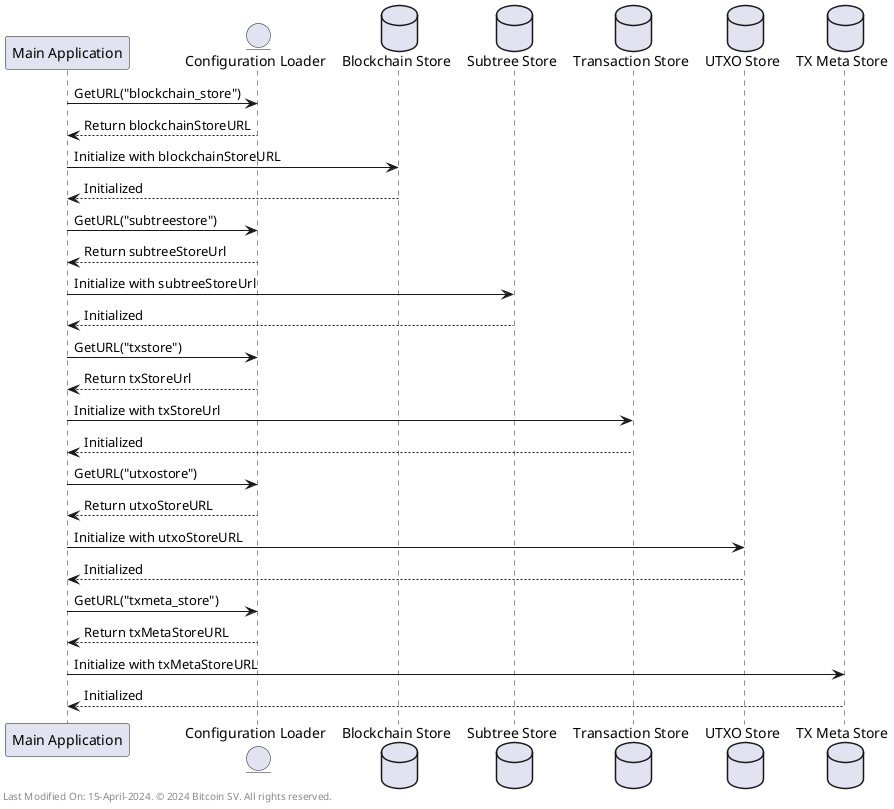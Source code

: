 @startuml ChainIntegrity Initialization

participant "Main Application" as Main
entity "Configuration Loader" as ConfigLoader
database "Blockchain Store" as BlockchainDB
database "Subtree Store" as SubtreeStore
database "Transaction Store" as TxStore
database "UTXO Store" as UTXOStore
database "TX Meta Store" as TxMetaStore

Main -> ConfigLoader: GetURL("blockchain_store")
ConfigLoader --> Main: Return blockchainStoreURL
Main -> BlockchainDB: Initialize with blockchainStoreURL
BlockchainDB --> Main: Initialized

Main -> ConfigLoader: GetURL("subtreestore")
ConfigLoader --> Main: Return subtreeStoreUrl
Main -> SubtreeStore: Initialize with subtreeStoreUrl
SubtreeStore --> Main: Initialized

Main -> ConfigLoader: GetURL("txstore")
ConfigLoader --> Main: Return txStoreUrl
Main -> TxStore: Initialize with txStoreUrl
TxStore --> Main: Initialized

Main -> ConfigLoader: GetURL("utxostore")
ConfigLoader --> Main: Return utxoStoreURL
Main -> UTXOStore: Initialize with utxoStoreURL
UTXOStore --> Main: Initialized

Main -> ConfigLoader: GetURL("txmeta_store")
ConfigLoader --> Main: Return txMetaStoreURL
Main -> TxMetaStore: Initialize with txMetaStoreURL
TxMetaStore --> Main: Initialized

left footer " Last Modified On: 15-April-2024. © 2024 Bitcoin SV. All rights reserved."

@enduml
